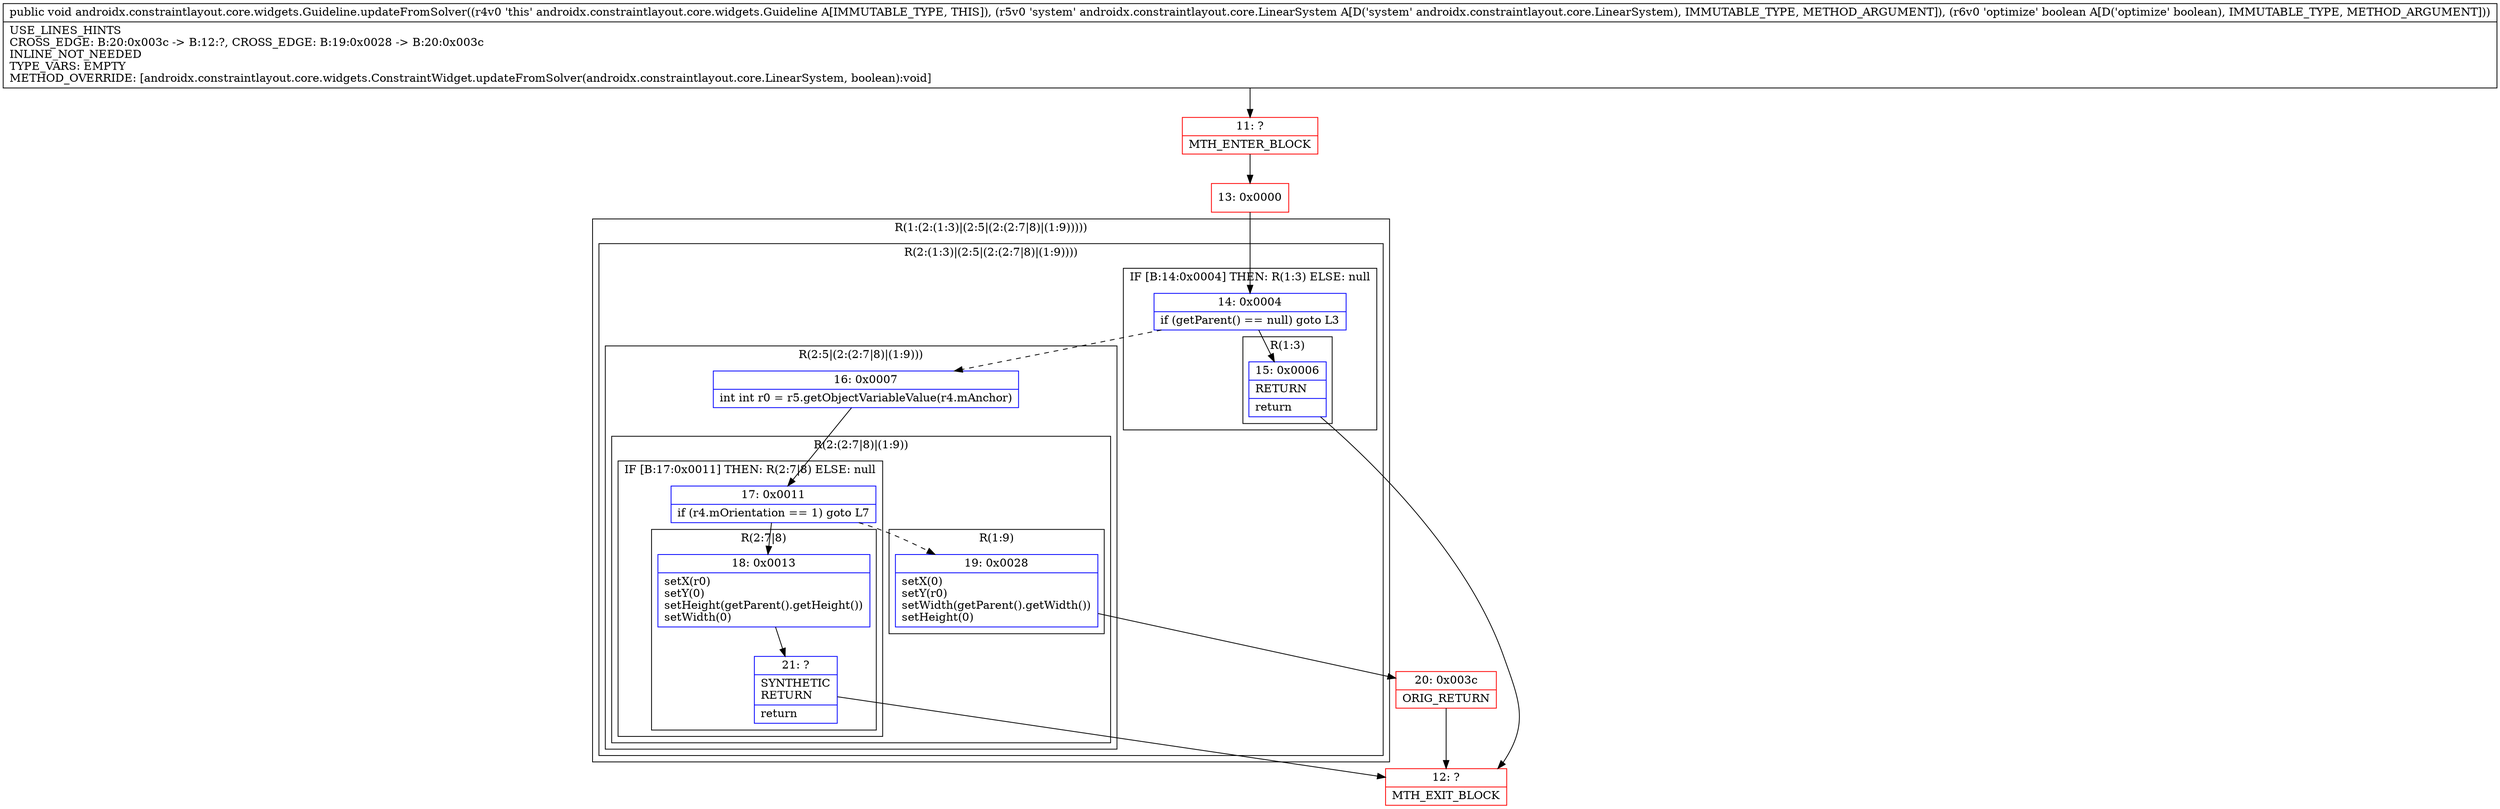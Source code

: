 digraph "CFG forandroidx.constraintlayout.core.widgets.Guideline.updateFromSolver(Landroidx\/constraintlayout\/core\/LinearSystem;Z)V" {
subgraph cluster_Region_885590269 {
label = "R(1:(2:(1:3)|(2:5|(2:(2:7|8)|(1:9)))))";
node [shape=record,color=blue];
subgraph cluster_Region_1243372226 {
label = "R(2:(1:3)|(2:5|(2:(2:7|8)|(1:9))))";
node [shape=record,color=blue];
subgraph cluster_IfRegion_627082547 {
label = "IF [B:14:0x0004] THEN: R(1:3) ELSE: null";
node [shape=record,color=blue];
Node_14 [shape=record,label="{14\:\ 0x0004|if (getParent() == null) goto L3\l}"];
subgraph cluster_Region_248165291 {
label = "R(1:3)";
node [shape=record,color=blue];
Node_15 [shape=record,label="{15\:\ 0x0006|RETURN\l|return\l}"];
}
}
subgraph cluster_Region_366253423 {
label = "R(2:5|(2:(2:7|8)|(1:9)))";
node [shape=record,color=blue];
Node_16 [shape=record,label="{16\:\ 0x0007|int int r0 = r5.getObjectVariableValue(r4.mAnchor)\l}"];
subgraph cluster_Region_1924717679 {
label = "R(2:(2:7|8)|(1:9))";
node [shape=record,color=blue];
subgraph cluster_IfRegion_1515864752 {
label = "IF [B:17:0x0011] THEN: R(2:7|8) ELSE: null";
node [shape=record,color=blue];
Node_17 [shape=record,label="{17\:\ 0x0011|if (r4.mOrientation == 1) goto L7\l}"];
subgraph cluster_Region_1223965565 {
label = "R(2:7|8)";
node [shape=record,color=blue];
Node_18 [shape=record,label="{18\:\ 0x0013|setX(r0)\lsetY(0)\lsetHeight(getParent().getHeight())\lsetWidth(0)\l}"];
Node_21 [shape=record,label="{21\:\ ?|SYNTHETIC\lRETURN\l|return\l}"];
}
}
subgraph cluster_Region_1038153678 {
label = "R(1:9)";
node [shape=record,color=blue];
Node_19 [shape=record,label="{19\:\ 0x0028|setX(0)\lsetY(r0)\lsetWidth(getParent().getWidth())\lsetHeight(0)\l}"];
}
}
}
}
}
Node_11 [shape=record,color=red,label="{11\:\ ?|MTH_ENTER_BLOCK\l}"];
Node_13 [shape=record,color=red,label="{13\:\ 0x0000}"];
Node_12 [shape=record,color=red,label="{12\:\ ?|MTH_EXIT_BLOCK\l}"];
Node_20 [shape=record,color=red,label="{20\:\ 0x003c|ORIG_RETURN\l}"];
MethodNode[shape=record,label="{public void androidx.constraintlayout.core.widgets.Guideline.updateFromSolver((r4v0 'this' androidx.constraintlayout.core.widgets.Guideline A[IMMUTABLE_TYPE, THIS]), (r5v0 'system' androidx.constraintlayout.core.LinearSystem A[D('system' androidx.constraintlayout.core.LinearSystem), IMMUTABLE_TYPE, METHOD_ARGUMENT]), (r6v0 'optimize' boolean A[D('optimize' boolean), IMMUTABLE_TYPE, METHOD_ARGUMENT]))  | USE_LINES_HINTS\lCROSS_EDGE: B:20:0x003c \-\> B:12:?, CROSS_EDGE: B:19:0x0028 \-\> B:20:0x003c\lINLINE_NOT_NEEDED\lTYPE_VARS: EMPTY\lMETHOD_OVERRIDE: [androidx.constraintlayout.core.widgets.ConstraintWidget.updateFromSolver(androidx.constraintlayout.core.LinearSystem, boolean):void]\l}"];
MethodNode -> Node_11;Node_14 -> Node_15;
Node_14 -> Node_16[style=dashed];
Node_15 -> Node_12;
Node_16 -> Node_17;
Node_17 -> Node_18;
Node_17 -> Node_19[style=dashed];
Node_18 -> Node_21;
Node_21 -> Node_12;
Node_19 -> Node_20;
Node_11 -> Node_13;
Node_13 -> Node_14;
Node_20 -> Node_12;
}


